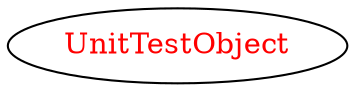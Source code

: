 digraph dependencyGraph {
 concentrate=true;
 ranksep="2.0";
 rankdir="LR"; 
 splines="ortho";
"UnitTestObject" [fontcolor="red"];
}